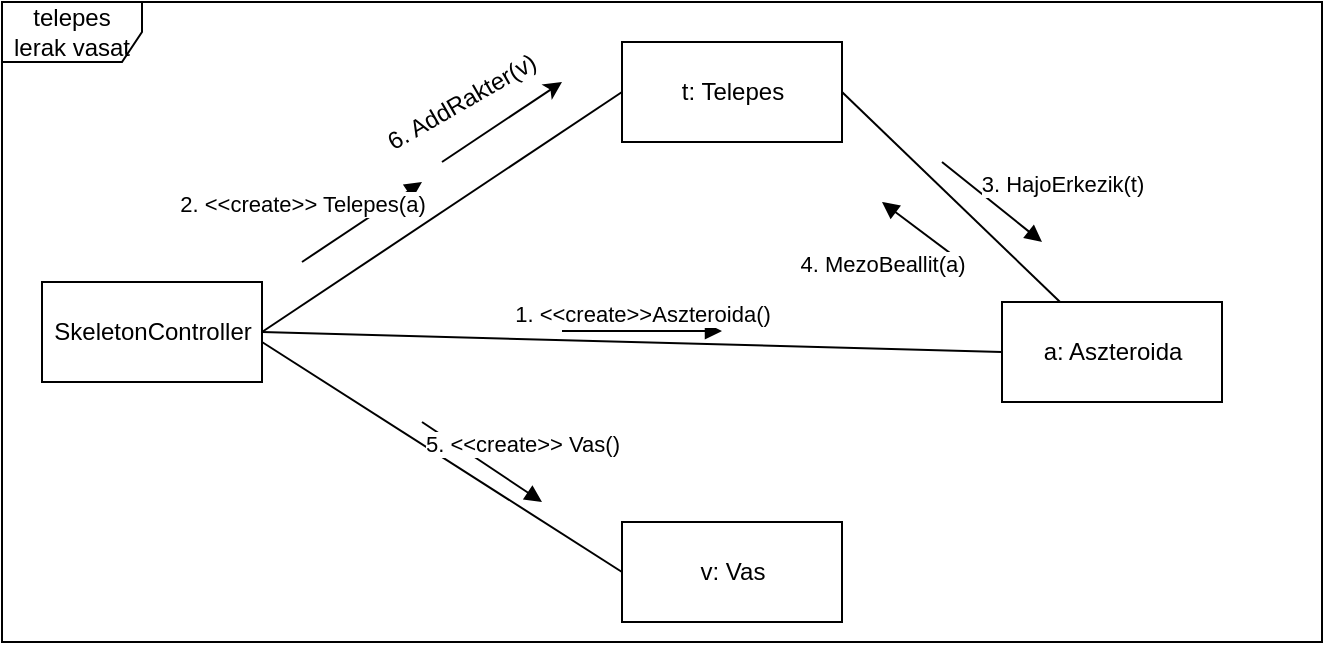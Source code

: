 <mxfile version="14.4.8" type="github">
  <diagram id="GtCJi55NrTxSH6r_MgJl" name="Page-1">
    <mxGraphModel dx="782" dy="437" grid="1" gridSize="10" guides="1" tooltips="1" connect="1" arrows="1" fold="1" page="1" pageScale="1" pageWidth="827" pageHeight="1169" math="0" shadow="0">
      <root>
        <mxCell id="0" />
        <mxCell id="1" parent="0" />
        <mxCell id="8xdgx17LIzWCUcE3d_7--1" value="telepes lerak vasat" style="shape=umlFrame;whiteSpace=wrap;html=1;width=70;height=30;" parent="1" vertex="1">
          <mxGeometry x="60" y="120" width="660" height="320" as="geometry" />
        </mxCell>
        <mxCell id="cWKhQ9bBEnF3WANWQqg7-1" value="SkeletonController" style="html=1;" parent="1" vertex="1">
          <mxGeometry x="80" y="260" width="110" height="50" as="geometry" />
        </mxCell>
        <mxCell id="cWKhQ9bBEnF3WANWQqg7-2" value="t: Telepes" style="html=1;" parent="1" vertex="1">
          <mxGeometry x="370" y="140" width="110" height="50" as="geometry" />
        </mxCell>
        <mxCell id="cWKhQ9bBEnF3WANWQqg7-3" value="a: Aszteroida" style="html=1;" parent="1" vertex="1">
          <mxGeometry x="560" y="270" width="110" height="50" as="geometry" />
        </mxCell>
        <mxCell id="cWKhQ9bBEnF3WANWQqg7-4" value="v: Vas" style="html=1;" parent="1" vertex="1">
          <mxGeometry x="370" y="380" width="110" height="50" as="geometry" />
        </mxCell>
        <mxCell id="cWKhQ9bBEnF3WANWQqg7-5" value="" style="endArrow=none;html=1;entryX=0;entryY=0.5;entryDx=0;entryDy=0;exitX=1;exitY=0.5;exitDx=0;exitDy=0;" parent="1" source="cWKhQ9bBEnF3WANWQqg7-1" target="cWKhQ9bBEnF3WANWQqg7-2" edge="1">
          <mxGeometry width="50" height="50" relative="1" as="geometry">
            <mxPoint x="240" y="230" as="sourcePoint" />
            <mxPoint x="290" y="180" as="targetPoint" />
          </mxGeometry>
        </mxCell>
        <mxCell id="cWKhQ9bBEnF3WANWQqg7-6" value="" style="endArrow=none;html=1;exitX=1;exitY=0.5;exitDx=0;exitDy=0;entryX=0;entryY=0.5;entryDx=0;entryDy=0;" parent="1" source="cWKhQ9bBEnF3WANWQqg7-1" target="cWKhQ9bBEnF3WANWQqg7-3" edge="1">
          <mxGeometry width="50" height="50" relative="1" as="geometry">
            <mxPoint x="260" y="320" as="sourcePoint" />
            <mxPoint x="310" y="270" as="targetPoint" />
          </mxGeometry>
        </mxCell>
        <mxCell id="cWKhQ9bBEnF3WANWQqg7-7" value="" style="endArrow=none;html=1;exitX=0;exitY=0.5;exitDx=0;exitDy=0;" parent="1" source="cWKhQ9bBEnF3WANWQqg7-4" edge="1">
          <mxGeometry width="50" height="50" relative="1" as="geometry">
            <mxPoint x="140" y="340" as="sourcePoint" />
            <mxPoint x="190" y="290" as="targetPoint" />
          </mxGeometry>
        </mxCell>
        <mxCell id="cWKhQ9bBEnF3WANWQqg7-8" value="1. &amp;lt;&amp;lt;create&amp;gt;&amp;gt;Aszteroida()" style="html=1;verticalAlign=bottom;endArrow=block;" parent="1" edge="1">
          <mxGeometry width="80" relative="1" as="geometry">
            <mxPoint x="340" y="284.5" as="sourcePoint" />
            <mxPoint x="420" y="284.5" as="targetPoint" />
            <mxPoint as="offset" />
          </mxGeometry>
        </mxCell>
        <mxCell id="cWKhQ9bBEnF3WANWQqg7-9" value="2. &amp;lt;&amp;lt;create&amp;gt;&amp;gt; Telepes(a)" style="html=1;verticalAlign=bottom;endArrow=block;" parent="1" edge="1">
          <mxGeometry x="-0.692" y="17" width="80" relative="1" as="geometry">
            <mxPoint x="210" y="250" as="sourcePoint" />
            <mxPoint x="270" y="210" as="targetPoint" />
            <mxPoint as="offset" />
          </mxGeometry>
        </mxCell>
        <mxCell id="cWKhQ9bBEnF3WANWQqg7-10" value="" style="endArrow=none;html=1;entryX=1;entryY=0.5;entryDx=0;entryDy=0;" parent="1" source="cWKhQ9bBEnF3WANWQqg7-3" target="cWKhQ9bBEnF3WANWQqg7-2" edge="1">
          <mxGeometry width="50" height="50" relative="1" as="geometry">
            <mxPoint x="570" y="250" as="sourcePoint" />
            <mxPoint x="620" y="200" as="targetPoint" />
          </mxGeometry>
        </mxCell>
        <mxCell id="cWKhQ9bBEnF3WANWQqg7-11" value="3. HajoErkezik(t)" style="html=1;verticalAlign=bottom;endArrow=block;" parent="1" edge="1">
          <mxGeometry x="0.854" y="22" width="80" relative="1" as="geometry">
            <mxPoint x="530" y="200" as="sourcePoint" />
            <mxPoint x="580" y="240" as="targetPoint" />
            <mxPoint as="offset" />
          </mxGeometry>
        </mxCell>
        <mxCell id="cWKhQ9bBEnF3WANWQqg7-12" value="4. MezoBeallit(a)" style="html=1;verticalAlign=bottom;endArrow=block;" parent="1" edge="1">
          <mxGeometry x="0.04" y="32" width="80" relative="1" as="geometry">
            <mxPoint x="540" y="250" as="sourcePoint" />
            <mxPoint x="500" y="220" as="targetPoint" />
            <mxPoint as="offset" />
          </mxGeometry>
        </mxCell>
        <mxCell id="cWKhQ9bBEnF3WANWQqg7-13" value="5. &amp;lt;&amp;lt;create&amp;gt;&amp;gt; Vas()" style="html=1;verticalAlign=bottom;endArrow=block;" parent="1" edge="1">
          <mxGeometry x="0.462" y="11" width="80" relative="1" as="geometry">
            <mxPoint x="270" y="330" as="sourcePoint" />
            <mxPoint x="330" y="370" as="targetPoint" />
            <mxPoint as="offset" />
          </mxGeometry>
        </mxCell>
        <mxCell id="EwOol-uLwARk7H9y83MP-1" value="" style="endArrow=classic;html=1;" parent="1" edge="1">
          <mxGeometry width="50" height="50" relative="1" as="geometry">
            <mxPoint x="280" y="200" as="sourcePoint" />
            <mxPoint x="340" y="160" as="targetPoint" />
          </mxGeometry>
        </mxCell>
        <mxCell id="EwOol-uLwARk7H9y83MP-2" value="6. AddRakter(v)" style="text;html=1;strokeColor=none;fillColor=none;align=center;verticalAlign=middle;whiteSpace=wrap;rounded=0;rotation=-30;" parent="1" vertex="1">
          <mxGeometry x="240" y="160" width="100" height="20" as="geometry" />
        </mxCell>
      </root>
    </mxGraphModel>
  </diagram>
</mxfile>
